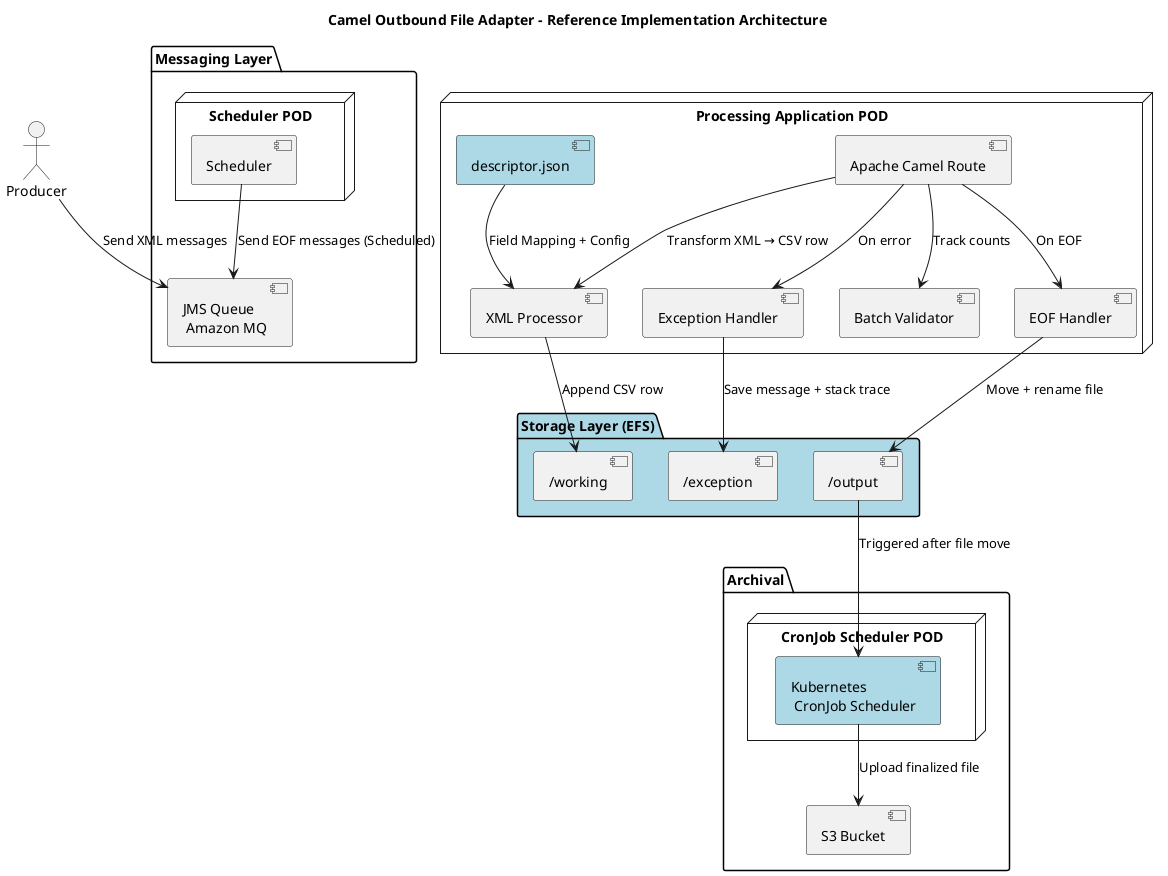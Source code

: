 @startuml
title Camel Outbound File Adapter - Reference Implementation Architecture

actor Producer

package "Messaging Layer" {
  node "Scheduler POD" {
    [Scheduler]
  }
  [JMS Queue \n Amazon MQ]
  [Scheduler] --> [JMS Queue \n Amazon MQ] : Send EOF messages (Scheduled)
  Producer --> [JMS Queue \n Amazon MQ] : Send XML messages
}

node "Processing Application POD" {
  [Apache Camel Route] --> [XML Processor] : Transform XML → CSV row
  [Apache Camel Route] --> [Exception Handler] : On error
  [Apache Camel Route] --> [Batch Validator] : Track counts
  [Apache Camel Route] --> [EOF Handler] : On EOF
  
  [descriptor.json] #lightblue
  [descriptor.json] --> [XML Processor] : Field Mapping + Config
}

package "Storage Layer (EFS)" #lightblue {
  [/working]
  [/output]
  [/exception]
}

[XML Processor] --> [/working] : Append CSV row
[Exception Handler] --> [/exception] : Save message + stack trace
[EOF Handler] --> [/output] : Move + rename file

package "Archival" {
  node "CronJob Scheduler POD" {
    [Kubernetes \n CronJob Scheduler] #lightblue
  }
  [S3 Bucket]
  [/output] --> [Kubernetes \n CronJob Scheduler] : Triggered after file move
  [Kubernetes \n CronJob Scheduler] --> [S3 Bucket] : Upload finalized file
}

@enduml